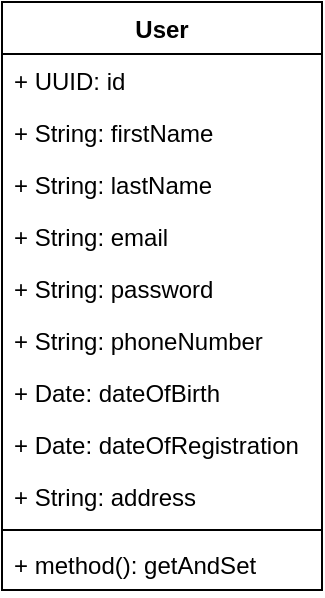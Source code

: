 <mxfile version="14.0.1" type="github">
  <diagram id="C5RBs43oDa-KdzZeNtuy" name="Page-1">
    <mxGraphModel dx="1185" dy="636" grid="1" gridSize="10" guides="1" tooltips="1" connect="1" arrows="1" fold="1" page="1" pageScale="1" pageWidth="4681" pageHeight="3300" math="0" shadow="0">
      <root>
        <mxCell id="WIyWlLk6GJQsqaUBKTNV-0" />
        <mxCell id="WIyWlLk6GJQsqaUBKTNV-1" parent="WIyWlLk6GJQsqaUBKTNV-0" />
        <mxCell id="FCMdOEFJJCt2DHpT2JPo-0" value="User" style="swimlane;fontStyle=1;align=center;verticalAlign=top;childLayout=stackLayout;horizontal=1;startSize=26;horizontalStack=0;resizeParent=1;resizeParentMax=0;resizeLast=0;collapsible=1;marginBottom=0;" vertex="1" parent="WIyWlLk6GJQsqaUBKTNV-1">
          <mxGeometry x="160" y="120" width="160" height="294" as="geometry" />
        </mxCell>
        <mxCell id="FCMdOEFJJCt2DHpT2JPo-1" value="+ UUID: id&#xa;" style="text;strokeColor=none;fillColor=none;align=left;verticalAlign=top;spacingLeft=4;spacingRight=4;overflow=hidden;rotatable=0;points=[[0,0.5],[1,0.5]];portConstraint=eastwest;" vertex="1" parent="FCMdOEFJJCt2DHpT2JPo-0">
          <mxGeometry y="26" width="160" height="26" as="geometry" />
        </mxCell>
        <mxCell id="FCMdOEFJJCt2DHpT2JPo-6" value="+ String: firstName" style="text;strokeColor=none;fillColor=none;align=left;verticalAlign=top;spacingLeft=4;spacingRight=4;overflow=hidden;rotatable=0;points=[[0,0.5],[1,0.5]];portConstraint=eastwest;" vertex="1" parent="FCMdOEFJJCt2DHpT2JPo-0">
          <mxGeometry y="52" width="160" height="26" as="geometry" />
        </mxCell>
        <mxCell id="FCMdOEFJJCt2DHpT2JPo-7" value="+ String: lastName" style="text;strokeColor=none;fillColor=none;align=left;verticalAlign=top;spacingLeft=4;spacingRight=4;overflow=hidden;rotatable=0;points=[[0,0.5],[1,0.5]];portConstraint=eastwest;" vertex="1" parent="FCMdOEFJJCt2DHpT2JPo-0">
          <mxGeometry y="78" width="160" height="26" as="geometry" />
        </mxCell>
        <mxCell id="FCMdOEFJJCt2DHpT2JPo-8" value="+ String: email&#xa;" style="text;strokeColor=none;fillColor=none;align=left;verticalAlign=top;spacingLeft=4;spacingRight=4;overflow=hidden;rotatable=0;points=[[0,0.5],[1,0.5]];portConstraint=eastwest;" vertex="1" parent="FCMdOEFJJCt2DHpT2JPo-0">
          <mxGeometry y="104" width="160" height="26" as="geometry" />
        </mxCell>
        <mxCell id="FCMdOEFJJCt2DHpT2JPo-9" value="+ String: password" style="text;strokeColor=none;fillColor=none;align=left;verticalAlign=top;spacingLeft=4;spacingRight=4;overflow=hidden;rotatable=0;points=[[0,0.5],[1,0.5]];portConstraint=eastwest;" vertex="1" parent="FCMdOEFJJCt2DHpT2JPo-0">
          <mxGeometry y="130" width="160" height="26" as="geometry" />
        </mxCell>
        <mxCell id="FCMdOEFJJCt2DHpT2JPo-10" value="+ String: phoneNumber&#xa;" style="text;strokeColor=none;fillColor=none;align=left;verticalAlign=top;spacingLeft=4;spacingRight=4;overflow=hidden;rotatable=0;points=[[0,0.5],[1,0.5]];portConstraint=eastwest;" vertex="1" parent="FCMdOEFJJCt2DHpT2JPo-0">
          <mxGeometry y="156" width="160" height="26" as="geometry" />
        </mxCell>
        <mxCell id="FCMdOEFJJCt2DHpT2JPo-13" value="+ Date: dateOfBirth&#xa;" style="text;strokeColor=none;fillColor=none;align=left;verticalAlign=top;spacingLeft=4;spacingRight=4;overflow=hidden;rotatable=0;points=[[0,0.5],[1,0.5]];portConstraint=eastwest;" vertex="1" parent="FCMdOEFJJCt2DHpT2JPo-0">
          <mxGeometry y="182" width="160" height="26" as="geometry" />
        </mxCell>
        <mxCell id="FCMdOEFJJCt2DHpT2JPo-14" value="+ Date: dateOfRegistration&#xa;" style="text;strokeColor=none;fillColor=none;align=left;verticalAlign=top;spacingLeft=4;spacingRight=4;overflow=hidden;rotatable=0;points=[[0,0.5],[1,0.5]];portConstraint=eastwest;" vertex="1" parent="FCMdOEFJJCt2DHpT2JPo-0">
          <mxGeometry y="208" width="160" height="26" as="geometry" />
        </mxCell>
        <mxCell id="FCMdOEFJJCt2DHpT2JPo-15" value="+ String: address&#xa;" style="text;strokeColor=none;fillColor=none;align=left;verticalAlign=top;spacingLeft=4;spacingRight=4;overflow=hidden;rotatable=0;points=[[0,0.5],[1,0.5]];portConstraint=eastwest;" vertex="1" parent="FCMdOEFJJCt2DHpT2JPo-0">
          <mxGeometry y="234" width="160" height="26" as="geometry" />
        </mxCell>
        <mxCell id="FCMdOEFJJCt2DHpT2JPo-2" value="" style="line;strokeWidth=1;fillColor=none;align=left;verticalAlign=middle;spacingTop=-1;spacingLeft=3;spacingRight=3;rotatable=0;labelPosition=right;points=[];portConstraint=eastwest;" vertex="1" parent="FCMdOEFJJCt2DHpT2JPo-0">
          <mxGeometry y="260" width="160" height="8" as="geometry" />
        </mxCell>
        <mxCell id="FCMdOEFJJCt2DHpT2JPo-17" value="+ method(): getAndSet&#xa;" style="text;strokeColor=none;fillColor=none;align=left;verticalAlign=top;spacingLeft=4;spacingRight=4;overflow=hidden;rotatable=0;points=[[0,0.5],[1,0.5]];portConstraint=eastwest;" vertex="1" parent="FCMdOEFJJCt2DHpT2JPo-0">
          <mxGeometry y="268" width="160" height="26" as="geometry" />
        </mxCell>
      </root>
    </mxGraphModel>
  </diagram>
</mxfile>
